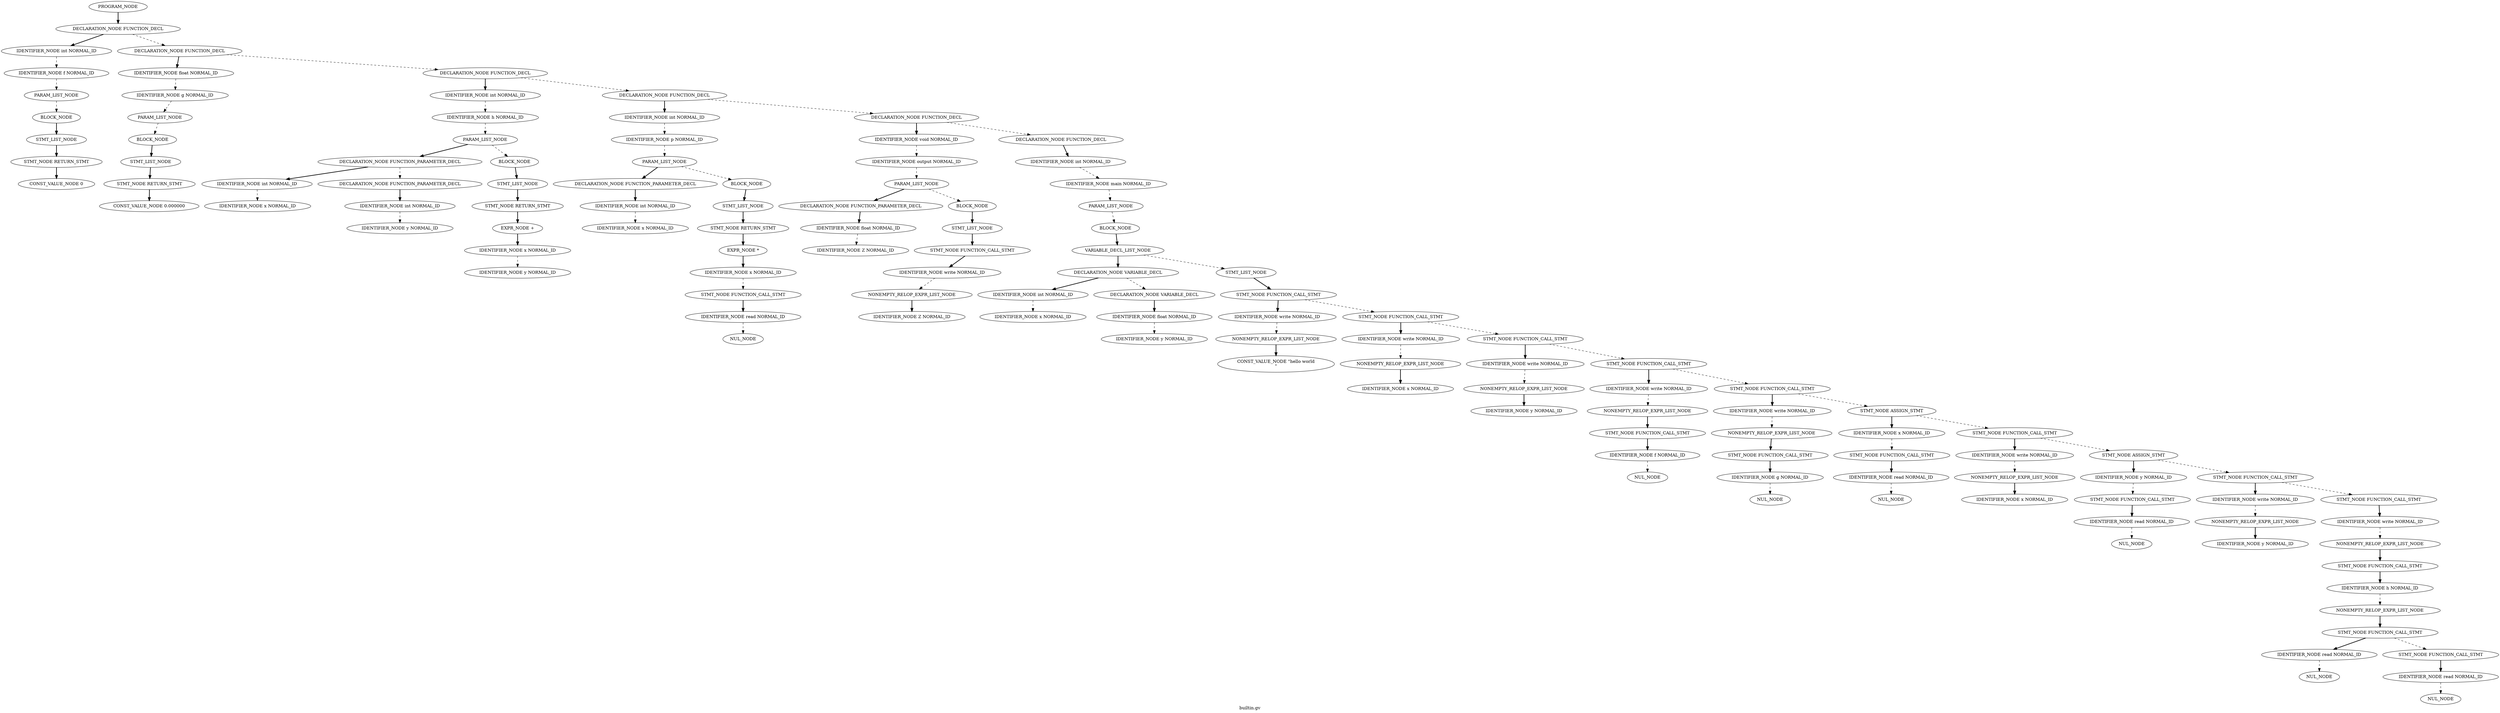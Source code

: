 Digraph AST
{
label = "builtin.gv"
node0 [label ="PROGRAM_NODE"]
node1 [label ="DECLARATION_NODE FUNCTION_DECL"]
node2 [label ="IDENTIFIER_NODE int NORMAL_ID"]
node3 [label ="IDENTIFIER_NODE f NORMAL_ID"]
node4 [label ="PARAM_LIST_NODE"]
node5 [label ="BLOCK_NODE"]
node6 [label ="STMT_LIST_NODE"]
node7 [label ="STMT_NODE RETURN_STMT"]
node8 [label ="CONST_VALUE_NODE 0"]
node7 -> node8 [style = bold]
node6 -> node7 [style = bold]
node5 -> node6 [style = bold]
node4 -> node5 [style = dashed]
node3 -> node4 [style = dashed]
node2 -> node3 [style = dashed]
node1 -> node2 [style = bold]
node9 [label ="DECLARATION_NODE FUNCTION_DECL"]
node10 [label ="IDENTIFIER_NODE float NORMAL_ID"]
node11 [label ="IDENTIFIER_NODE g NORMAL_ID"]
node12 [label ="PARAM_LIST_NODE"]
node13 [label ="BLOCK_NODE"]
node14 [label ="STMT_LIST_NODE"]
node15 [label ="STMT_NODE RETURN_STMT"]
node16 [label ="CONST_VALUE_NODE 0.000000"]
node15 -> node16 [style = bold]
node14 -> node15 [style = bold]
node13 -> node14 [style = bold]
node12 -> node13 [style = dashed]
node11 -> node12 [style = dashed]
node10 -> node11 [style = dashed]
node9 -> node10 [style = bold]
node17 [label ="DECLARATION_NODE FUNCTION_DECL"]
node18 [label ="IDENTIFIER_NODE int NORMAL_ID"]
node19 [label ="IDENTIFIER_NODE h NORMAL_ID"]
node20 [label ="PARAM_LIST_NODE"]
node21 [label ="DECLARATION_NODE FUNCTION_PARAMETER_DECL"]
node22 [label ="IDENTIFIER_NODE int NORMAL_ID"]
node23 [label ="IDENTIFIER_NODE x NORMAL_ID"]
node22 -> node23 [style = dashed]
node21 -> node22 [style = bold]
node24 [label ="DECLARATION_NODE FUNCTION_PARAMETER_DECL"]
node25 [label ="IDENTIFIER_NODE int NORMAL_ID"]
node26 [label ="IDENTIFIER_NODE y NORMAL_ID"]
node25 -> node26 [style = dashed]
node24 -> node25 [style = bold]
node21 -> node24 [style = dashed]
node20 -> node21 [style = bold]
node27 [label ="BLOCK_NODE"]
node28 [label ="STMT_LIST_NODE"]
node29 [label ="STMT_NODE RETURN_STMT"]
node30 [label ="EXPR_NODE +"]
node31 [label ="IDENTIFIER_NODE x NORMAL_ID"]
node32 [label ="IDENTIFIER_NODE y NORMAL_ID"]
node31 -> node32 [style = dashed]
node30 -> node31 [style = bold]
node29 -> node30 [style = bold]
node28 -> node29 [style = bold]
node27 -> node28 [style = bold]
node20 -> node27 [style = dashed]
node19 -> node20 [style = dashed]
node18 -> node19 [style = dashed]
node17 -> node18 [style = bold]
node33 [label ="DECLARATION_NODE FUNCTION_DECL"]
node34 [label ="IDENTIFIER_NODE int NORMAL_ID"]
node35 [label ="IDENTIFIER_NODE p NORMAL_ID"]
node36 [label ="PARAM_LIST_NODE"]
node37 [label ="DECLARATION_NODE FUNCTION_PARAMETER_DECL"]
node38 [label ="IDENTIFIER_NODE int NORMAL_ID"]
node39 [label ="IDENTIFIER_NODE x NORMAL_ID"]
node38 -> node39 [style = dashed]
node37 -> node38 [style = bold]
node36 -> node37 [style = bold]
node40 [label ="BLOCK_NODE"]
node41 [label ="STMT_LIST_NODE"]
node42 [label ="STMT_NODE RETURN_STMT"]
node43 [label ="EXPR_NODE *"]
node44 [label ="IDENTIFIER_NODE x NORMAL_ID"]
node45 [label ="STMT_NODE FUNCTION_CALL_STMT"]
node46 [label ="IDENTIFIER_NODE read NORMAL_ID"]
node47 [label ="NUL_NODE"]
node46 -> node47 [style = dashed]
node45 -> node46 [style = bold]
node44 -> node45 [style = dashed]
node43 -> node44 [style = bold]
node42 -> node43 [style = bold]
node41 -> node42 [style = bold]
node40 -> node41 [style = bold]
node36 -> node40 [style = dashed]
node35 -> node36 [style = dashed]
node34 -> node35 [style = dashed]
node33 -> node34 [style = bold]
node48 [label ="DECLARATION_NODE FUNCTION_DECL"]
node49 [label ="IDENTIFIER_NODE void NORMAL_ID"]
node50 [label ="IDENTIFIER_NODE output NORMAL_ID"]
node51 [label ="PARAM_LIST_NODE"]
node52 [label ="DECLARATION_NODE FUNCTION_PARAMETER_DECL"]
node53 [label ="IDENTIFIER_NODE float NORMAL_ID"]
node54 [label ="IDENTIFIER_NODE Z NORMAL_ID"]
node53 -> node54 [style = dashed]
node52 -> node53 [style = bold]
node51 -> node52 [style = bold]
node55 [label ="BLOCK_NODE"]
node56 [label ="STMT_LIST_NODE"]
node57 [label ="STMT_NODE FUNCTION_CALL_STMT"]
node58 [label ="IDENTIFIER_NODE write NORMAL_ID"]
node59 [label ="NONEMPTY_RELOP_EXPR_LIST_NODE"]
node60 [label ="IDENTIFIER_NODE Z NORMAL_ID"]
node59 -> node60 [style = bold]
node58 -> node59 [style = dashed]
node57 -> node58 [style = bold]
node56 -> node57 [style = bold]
node55 -> node56 [style = bold]
node51 -> node55 [style = dashed]
node50 -> node51 [style = dashed]
node49 -> node50 [style = dashed]
node48 -> node49 [style = bold]
node61 [label ="DECLARATION_NODE FUNCTION_DECL"]
node62 [label ="IDENTIFIER_NODE int NORMAL_ID"]
node63 [label ="IDENTIFIER_NODE main NORMAL_ID"]
node64 [label ="PARAM_LIST_NODE"]
node65 [label ="BLOCK_NODE"]
node66 [label ="VARIABLE_DECL_LIST_NODE"]
node67 [label ="DECLARATION_NODE VARIABLE_DECL"]
node68 [label ="IDENTIFIER_NODE int NORMAL_ID"]
node69 [label ="IDENTIFIER_NODE x NORMAL_ID"]
node68 -> node69 [style = dashed]
node67 -> node68 [style = bold]
node70 [label ="DECLARATION_NODE VARIABLE_DECL"]
node71 [label ="IDENTIFIER_NODE float NORMAL_ID"]
node72 [label ="IDENTIFIER_NODE y NORMAL_ID"]
node71 -> node72 [style = dashed]
node70 -> node71 [style = bold]
node67 -> node70 [style = dashed]
node66 -> node67 [style = bold]
node73 [label ="STMT_LIST_NODE"]
node74 [label ="STMT_NODE FUNCTION_CALL_STMT"]
node75 [label ="IDENTIFIER_NODE write NORMAL_ID"]
node76 [label ="NONEMPTY_RELOP_EXPR_LIST_NODE"]
node77 [label ="CONST_VALUE_NODE \"hello world\n\""]
node76 -> node77 [style = bold]
node75 -> node76 [style = dashed]
node74 -> node75 [style = bold]
node78 [label ="STMT_NODE FUNCTION_CALL_STMT"]
node79 [label ="IDENTIFIER_NODE write NORMAL_ID"]
node80 [label ="NONEMPTY_RELOP_EXPR_LIST_NODE"]
node81 [label ="IDENTIFIER_NODE x NORMAL_ID"]
node80 -> node81 [style = bold]
node79 -> node80 [style = dashed]
node78 -> node79 [style = bold]
node82 [label ="STMT_NODE FUNCTION_CALL_STMT"]
node83 [label ="IDENTIFIER_NODE write NORMAL_ID"]
node84 [label ="NONEMPTY_RELOP_EXPR_LIST_NODE"]
node85 [label ="IDENTIFIER_NODE y NORMAL_ID"]
node84 -> node85 [style = bold]
node83 -> node84 [style = dashed]
node82 -> node83 [style = bold]
node86 [label ="STMT_NODE FUNCTION_CALL_STMT"]
node87 [label ="IDENTIFIER_NODE write NORMAL_ID"]
node88 [label ="NONEMPTY_RELOP_EXPR_LIST_NODE"]
node89 [label ="STMT_NODE FUNCTION_CALL_STMT"]
node90 [label ="IDENTIFIER_NODE f NORMAL_ID"]
node91 [label ="NUL_NODE"]
node90 -> node91 [style = dashed]
node89 -> node90 [style = bold]
node88 -> node89 [style = bold]
node87 -> node88 [style = dashed]
node86 -> node87 [style = bold]
node92 [label ="STMT_NODE FUNCTION_CALL_STMT"]
node93 [label ="IDENTIFIER_NODE write NORMAL_ID"]
node94 [label ="NONEMPTY_RELOP_EXPR_LIST_NODE"]
node95 [label ="STMT_NODE FUNCTION_CALL_STMT"]
node96 [label ="IDENTIFIER_NODE g NORMAL_ID"]
node97 [label ="NUL_NODE"]
node96 -> node97 [style = dashed]
node95 -> node96 [style = bold]
node94 -> node95 [style = bold]
node93 -> node94 [style = dashed]
node92 -> node93 [style = bold]
node98 [label ="STMT_NODE ASSIGN_STMT"]
node99 [label ="IDENTIFIER_NODE x NORMAL_ID"]
node100 [label ="STMT_NODE FUNCTION_CALL_STMT"]
node101 [label ="IDENTIFIER_NODE read NORMAL_ID"]
node102 [label ="NUL_NODE"]
node101 -> node102 [style = dashed]
node100 -> node101 [style = bold]
node99 -> node100 [style = dashed]
node98 -> node99 [style = bold]
node103 [label ="STMT_NODE FUNCTION_CALL_STMT"]
node104 [label ="IDENTIFIER_NODE write NORMAL_ID"]
node105 [label ="NONEMPTY_RELOP_EXPR_LIST_NODE"]
node106 [label ="IDENTIFIER_NODE x NORMAL_ID"]
node105 -> node106 [style = bold]
node104 -> node105 [style = dashed]
node103 -> node104 [style = bold]
node107 [label ="STMT_NODE ASSIGN_STMT"]
node108 [label ="IDENTIFIER_NODE y NORMAL_ID"]
node109 [label ="STMT_NODE FUNCTION_CALL_STMT"]
node110 [label ="IDENTIFIER_NODE read NORMAL_ID"]
node111 [label ="NUL_NODE"]
node110 -> node111 [style = dashed]
node109 -> node110 [style = bold]
node108 -> node109 [style = dashed]
node107 -> node108 [style = bold]
node112 [label ="STMT_NODE FUNCTION_CALL_STMT"]
node113 [label ="IDENTIFIER_NODE write NORMAL_ID"]
node114 [label ="NONEMPTY_RELOP_EXPR_LIST_NODE"]
node115 [label ="IDENTIFIER_NODE y NORMAL_ID"]
node114 -> node115 [style = bold]
node113 -> node114 [style = dashed]
node112 -> node113 [style = bold]
node116 [label ="STMT_NODE FUNCTION_CALL_STMT"]
node117 [label ="IDENTIFIER_NODE write NORMAL_ID"]
node118 [label ="NONEMPTY_RELOP_EXPR_LIST_NODE"]
node119 [label ="STMT_NODE FUNCTION_CALL_STMT"]
node120 [label ="IDENTIFIER_NODE h NORMAL_ID"]
node121 [label ="NONEMPTY_RELOP_EXPR_LIST_NODE"]
node122 [label ="STMT_NODE FUNCTION_CALL_STMT"]
node123 [label ="IDENTIFIER_NODE read NORMAL_ID"]
node124 [label ="NUL_NODE"]
node123 -> node124 [style = dashed]
node122 -> node123 [style = bold]
node125 [label ="STMT_NODE FUNCTION_CALL_STMT"]
node126 [label ="IDENTIFIER_NODE read NORMAL_ID"]
node127 [label ="NUL_NODE"]
node126 -> node127 [style = dashed]
node125 -> node126 [style = bold]
node122 -> node125 [style = dashed]
node121 -> node122 [style = bold]
node120 -> node121 [style = dashed]
node119 -> node120 [style = bold]
node118 -> node119 [style = bold]
node117 -> node118 [style = dashed]
node116 -> node117 [style = bold]
node112 -> node116 [style = dashed]
node107 -> node112 [style = dashed]
node103 -> node107 [style = dashed]
node98 -> node103 [style = dashed]
node92 -> node98 [style = dashed]
node86 -> node92 [style = dashed]
node82 -> node86 [style = dashed]
node78 -> node82 [style = dashed]
node74 -> node78 [style = dashed]
node73 -> node74 [style = bold]
node66 -> node73 [style = dashed]
node65 -> node66 [style = bold]
node64 -> node65 [style = dashed]
node63 -> node64 [style = dashed]
node62 -> node63 [style = dashed]
node61 -> node62 [style = bold]
node48 -> node61 [style = dashed]
node33 -> node48 [style = dashed]
node17 -> node33 [style = dashed]
node9 -> node17 [style = dashed]
node1 -> node9 [style = dashed]
node0 -> node1 [style = bold]
}
